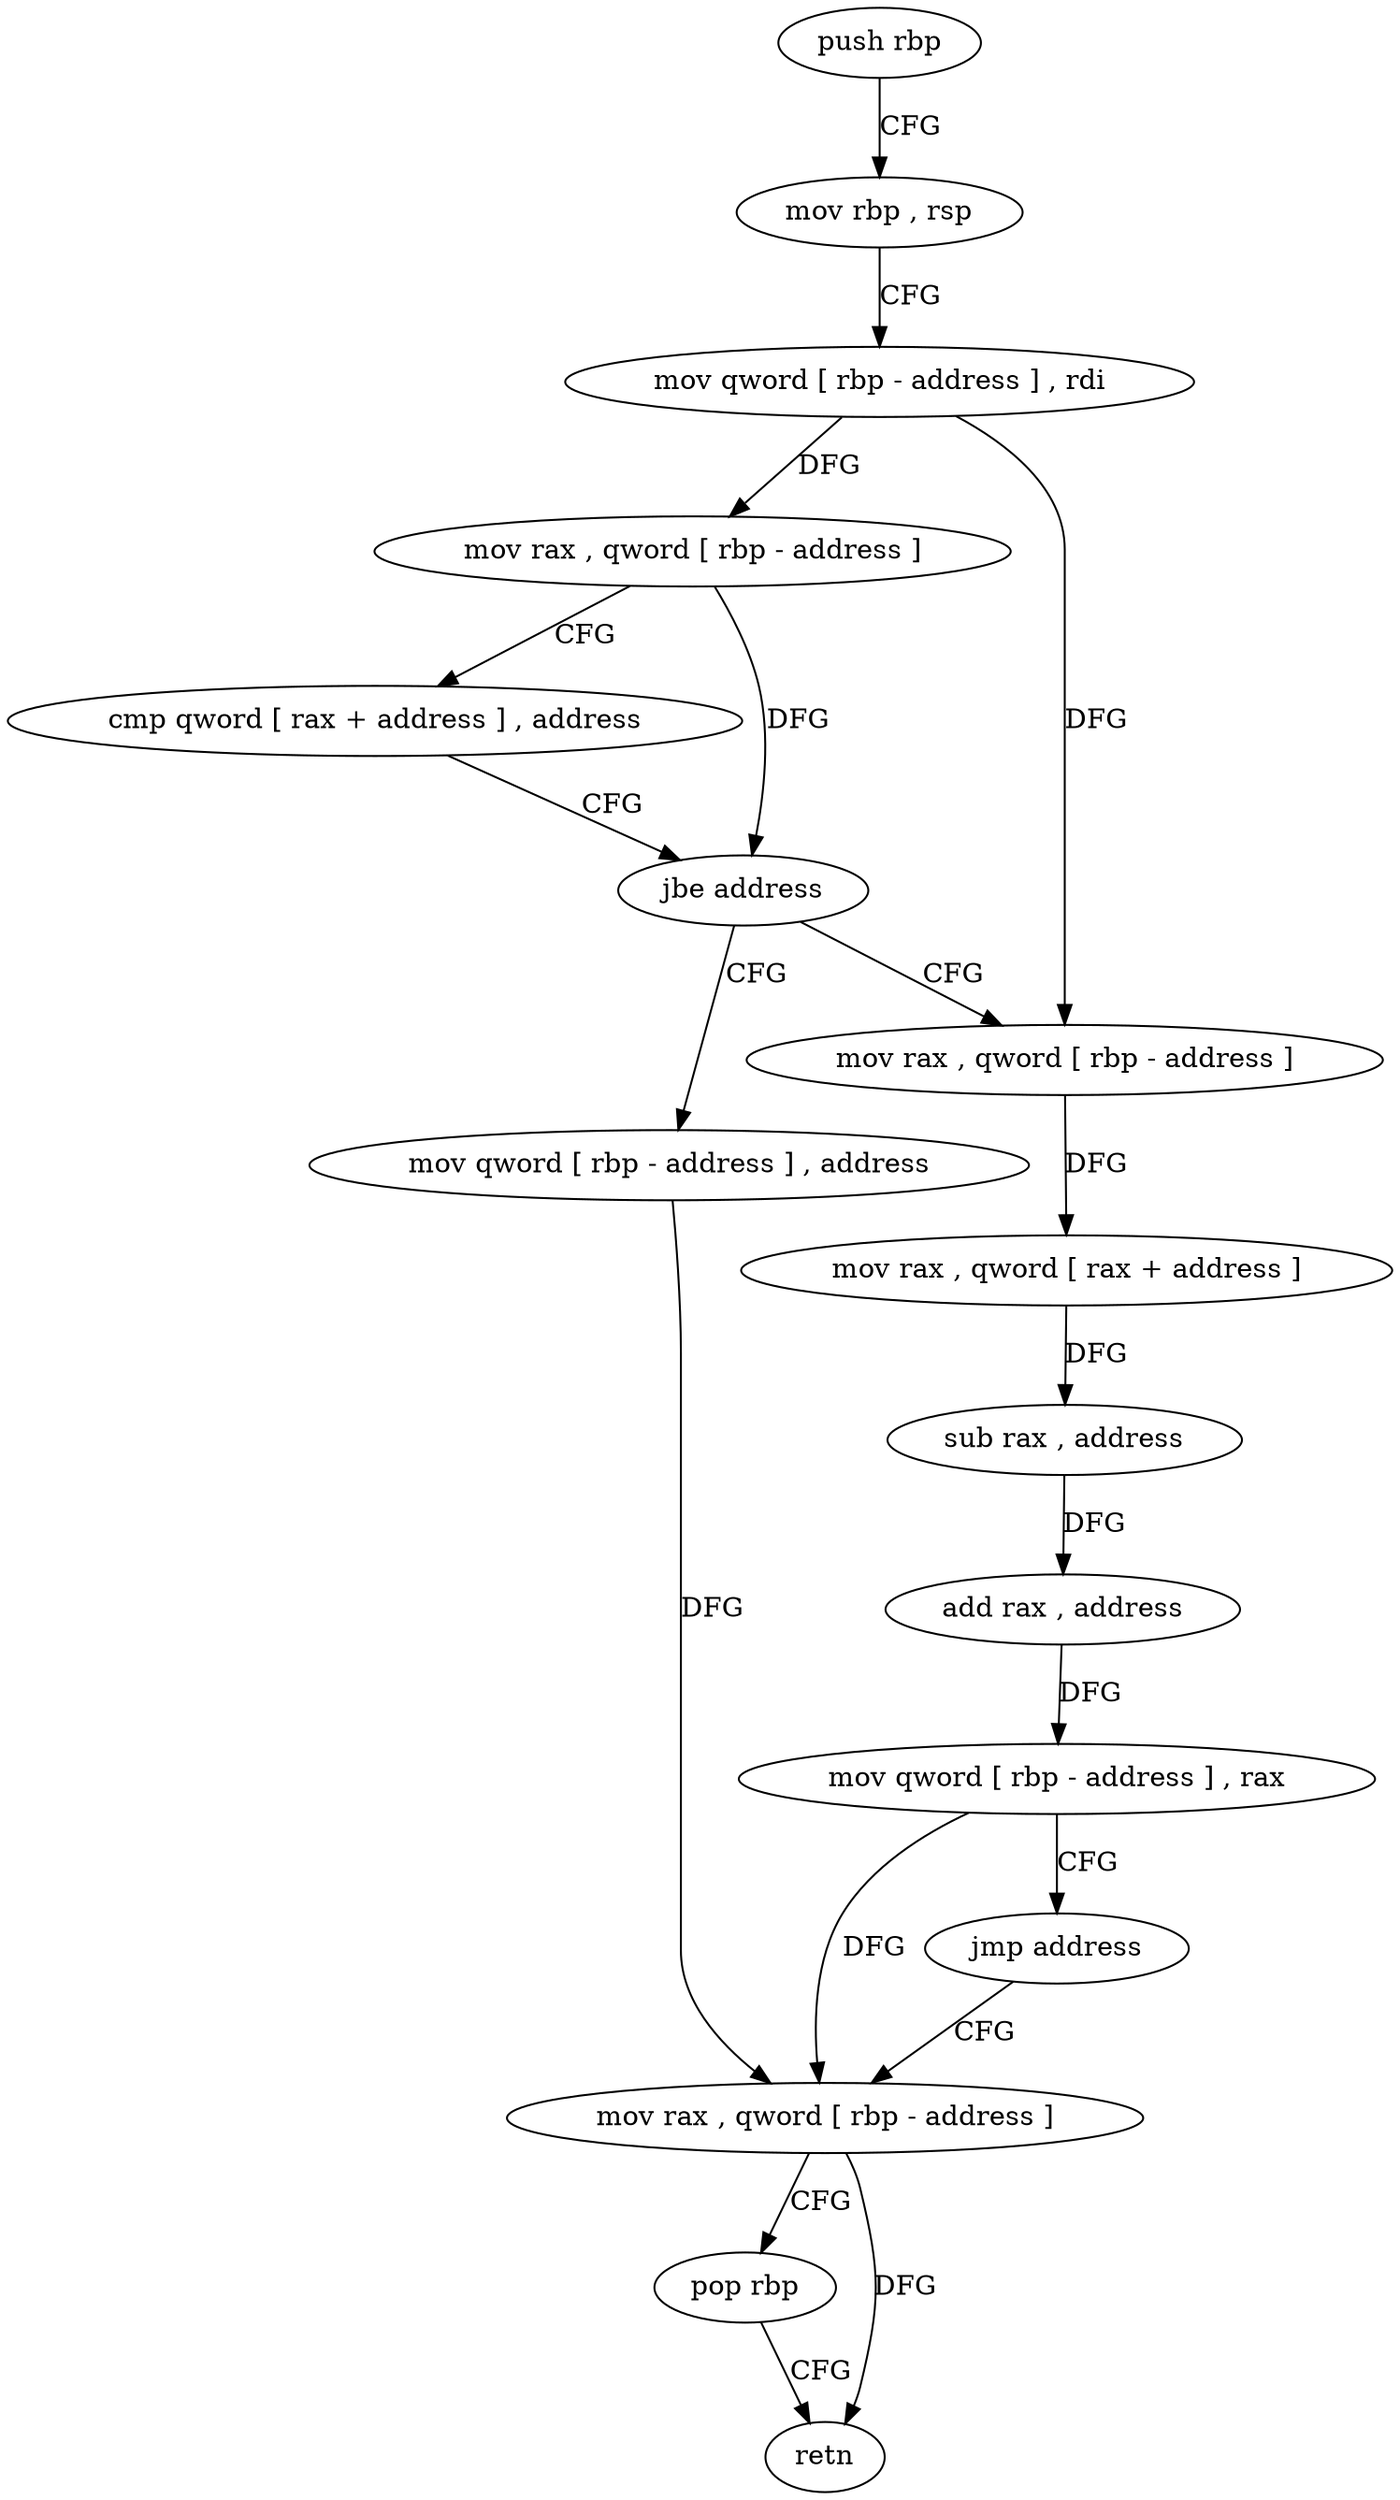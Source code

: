 digraph "func" {
"195440" [label = "push rbp" ]
"195441" [label = "mov rbp , rsp" ]
"195444" [label = "mov qword [ rbp - address ] , rdi" ]
"195448" [label = "mov rax , qword [ rbp - address ]" ]
"195452" [label = "cmp qword [ rax + address ] , address" ]
"195457" [label = "jbe address" ]
"195492" [label = "mov qword [ rbp - address ] , address" ]
"195463" [label = "mov rax , qword [ rbp - address ]" ]
"195500" [label = "mov rax , qword [ rbp - address ]" ]
"195467" [label = "mov rax , qword [ rax + address ]" ]
"195471" [label = "sub rax , address" ]
"195477" [label = "add rax , address" ]
"195483" [label = "mov qword [ rbp - address ] , rax" ]
"195487" [label = "jmp address" ]
"195504" [label = "pop rbp" ]
"195505" [label = "retn" ]
"195440" -> "195441" [ label = "CFG" ]
"195441" -> "195444" [ label = "CFG" ]
"195444" -> "195448" [ label = "DFG" ]
"195444" -> "195463" [ label = "DFG" ]
"195448" -> "195452" [ label = "CFG" ]
"195448" -> "195457" [ label = "DFG" ]
"195452" -> "195457" [ label = "CFG" ]
"195457" -> "195492" [ label = "CFG" ]
"195457" -> "195463" [ label = "CFG" ]
"195492" -> "195500" [ label = "DFG" ]
"195463" -> "195467" [ label = "DFG" ]
"195500" -> "195504" [ label = "CFG" ]
"195500" -> "195505" [ label = "DFG" ]
"195467" -> "195471" [ label = "DFG" ]
"195471" -> "195477" [ label = "DFG" ]
"195477" -> "195483" [ label = "DFG" ]
"195483" -> "195487" [ label = "CFG" ]
"195483" -> "195500" [ label = "DFG" ]
"195487" -> "195500" [ label = "CFG" ]
"195504" -> "195505" [ label = "CFG" ]
}
